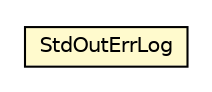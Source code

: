 #!/usr/local/bin/dot
#
# Class diagram 
# Generated by UMLGraph version 5.1 (http://www.umlgraph.org/)
#

digraph G {
	edge [fontname="Helvetica",fontsize=10,labelfontname="Helvetica",labelfontsize=10];
	node [fontname="Helvetica",fontsize=10,shape=plaintext];
	nodesep=0.25;
	ranksep=0.5;
	// com.connectlife.coreserver.tools.errormanagement.StdOutErrLog
	c542 [label=<<table title="com.connectlife.coreserver.tools.errormanagement.StdOutErrLog" border="0" cellborder="1" cellspacing="0" cellpadding="2" port="p" bgcolor="lemonChiffon" href="./StdOutErrLog.html">
		<tr><td><table border="0" cellspacing="0" cellpadding="1">
<tr><td align="center" balign="center"> StdOutErrLog </td></tr>
		</table></td></tr>
		</table>>, fontname="Helvetica", fontcolor="black", fontsize=10.0];
}

